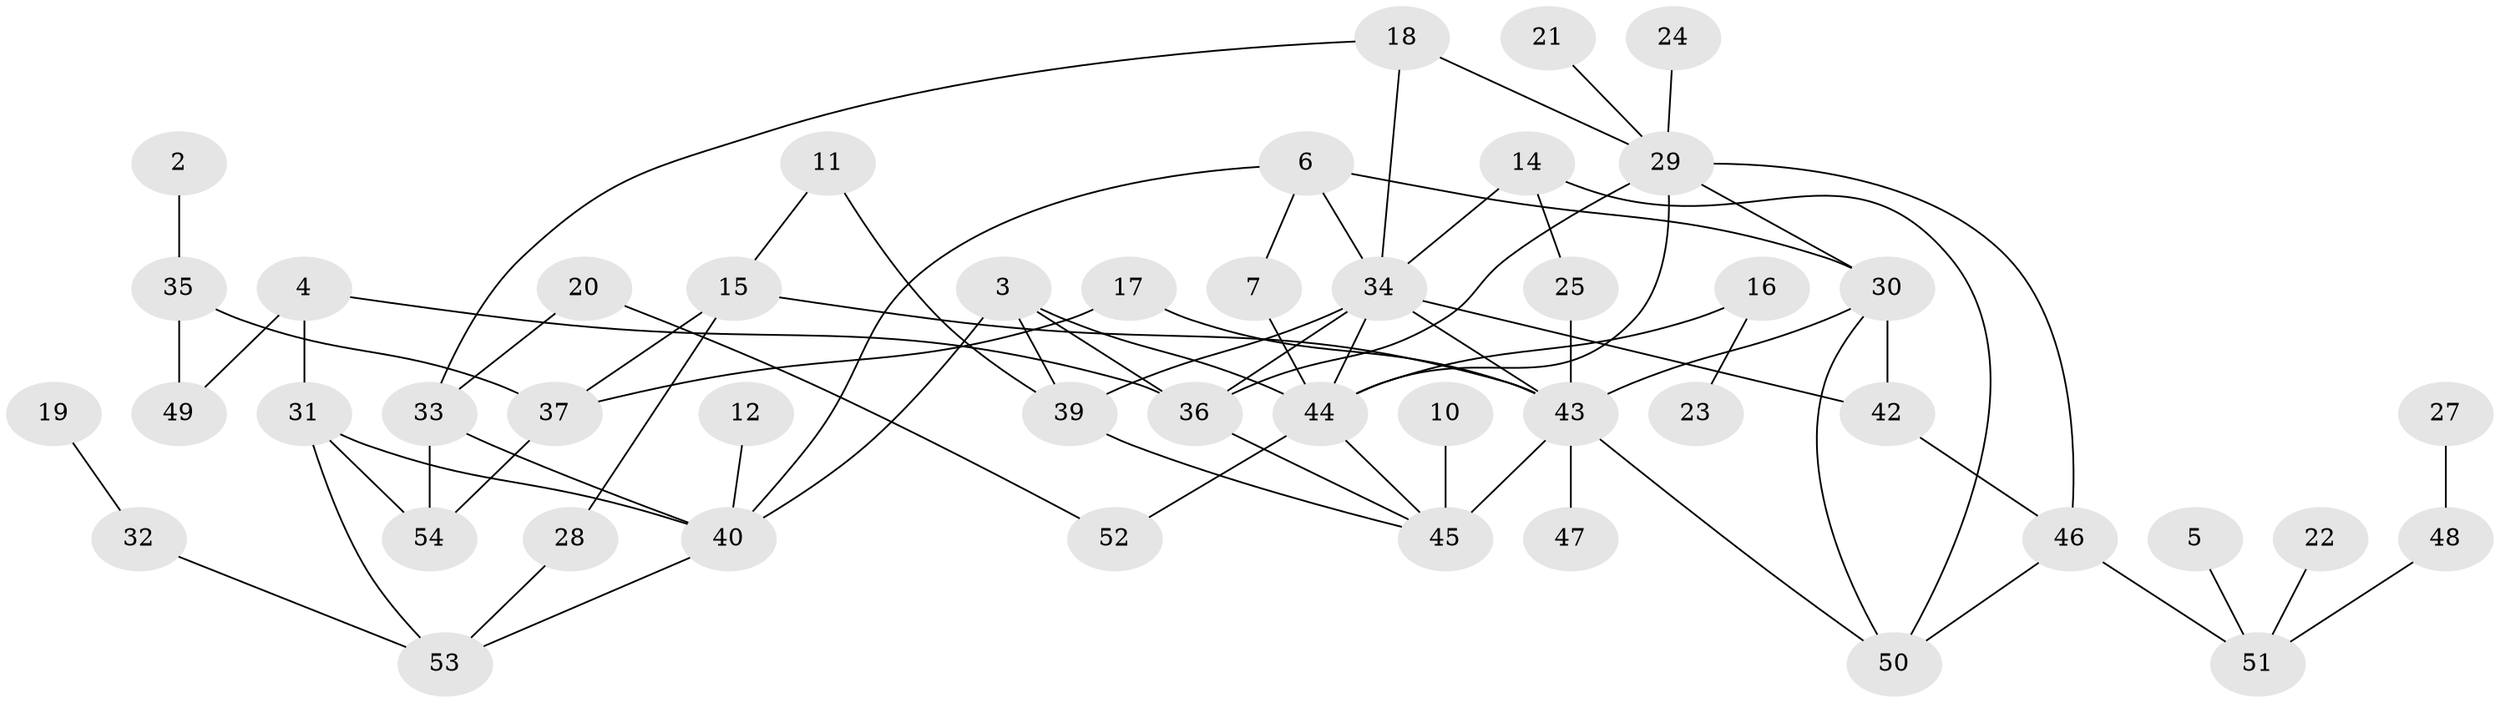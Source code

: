 // original degree distribution, {3: 0.22429906542056074, 2: 0.2616822429906542, 1: 0.22429906542056074, 4: 0.14953271028037382, 0: 0.056074766355140186, 5: 0.06542056074766354, 7: 0.009345794392523364, 6: 0.009345794392523364}
// Generated by graph-tools (version 1.1) at 2025/49/03/09/25 03:49:07]
// undirected, 47 vertices, 73 edges
graph export_dot {
graph [start="1"]
  node [color=gray90,style=filled];
  2;
  3;
  4;
  5;
  6;
  7;
  10;
  11;
  12;
  14;
  15;
  16;
  17;
  18;
  19;
  20;
  21;
  22;
  23;
  24;
  25;
  27;
  28;
  29;
  30;
  31;
  32;
  33;
  34;
  35;
  36;
  37;
  39;
  40;
  42;
  43;
  44;
  45;
  46;
  47;
  48;
  49;
  50;
  51;
  52;
  53;
  54;
  2 -- 35 [weight=1.0];
  3 -- 36 [weight=1.0];
  3 -- 39 [weight=1.0];
  3 -- 40 [weight=1.0];
  3 -- 44 [weight=1.0];
  4 -- 31 [weight=1.0];
  4 -- 36 [weight=1.0];
  4 -- 49 [weight=1.0];
  5 -- 51 [weight=1.0];
  6 -- 7 [weight=1.0];
  6 -- 30 [weight=1.0];
  6 -- 34 [weight=2.0];
  6 -- 40 [weight=1.0];
  7 -- 44 [weight=1.0];
  10 -- 45 [weight=1.0];
  11 -- 15 [weight=1.0];
  11 -- 39 [weight=1.0];
  12 -- 40 [weight=1.0];
  14 -- 25 [weight=1.0];
  14 -- 34 [weight=2.0];
  14 -- 50 [weight=1.0];
  15 -- 28 [weight=1.0];
  15 -- 37 [weight=1.0];
  15 -- 43 [weight=1.0];
  16 -- 23 [weight=1.0];
  16 -- 44 [weight=1.0];
  17 -- 37 [weight=1.0];
  17 -- 43 [weight=1.0];
  18 -- 29 [weight=1.0];
  18 -- 33 [weight=1.0];
  18 -- 34 [weight=1.0];
  19 -- 32 [weight=1.0];
  20 -- 33 [weight=1.0];
  20 -- 52 [weight=1.0];
  21 -- 29 [weight=1.0];
  22 -- 51 [weight=1.0];
  24 -- 29 [weight=1.0];
  25 -- 43 [weight=1.0];
  27 -- 48 [weight=1.0];
  28 -- 53 [weight=1.0];
  29 -- 30 [weight=1.0];
  29 -- 36 [weight=1.0];
  29 -- 44 [weight=1.0];
  29 -- 46 [weight=1.0];
  30 -- 42 [weight=1.0];
  30 -- 43 [weight=1.0];
  30 -- 50 [weight=1.0];
  31 -- 40 [weight=1.0];
  31 -- 53 [weight=1.0];
  31 -- 54 [weight=1.0];
  32 -- 53 [weight=1.0];
  33 -- 40 [weight=1.0];
  33 -- 54 [weight=1.0];
  34 -- 36 [weight=1.0];
  34 -- 39 [weight=1.0];
  34 -- 42 [weight=1.0];
  34 -- 43 [weight=2.0];
  34 -- 44 [weight=1.0];
  35 -- 37 [weight=1.0];
  35 -- 49 [weight=1.0];
  36 -- 45 [weight=1.0];
  37 -- 54 [weight=1.0];
  39 -- 45 [weight=1.0];
  40 -- 53 [weight=1.0];
  42 -- 46 [weight=1.0];
  43 -- 45 [weight=2.0];
  43 -- 47 [weight=1.0];
  43 -- 50 [weight=1.0];
  44 -- 45 [weight=1.0];
  44 -- 52 [weight=1.0];
  46 -- 50 [weight=1.0];
  46 -- 51 [weight=1.0];
  48 -- 51 [weight=1.0];
}
